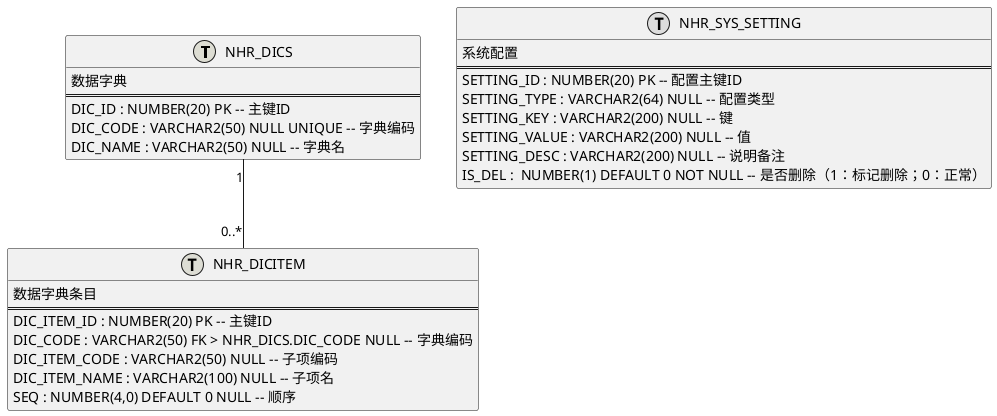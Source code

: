 PK
FK
UNIQUE
INDEX

@startuml 基础

class NHR_DICS <<(T,#DDDDD3)>> {
    数据字典
    ==
    DIC_ID : NUMBER(20) PK -- 主键ID
    DIC_CODE : VARCHAR2(50) NULL UNIQUE -- 字典编码
    DIC_NAME : VARCHAR2(50) NULL -- 字典名
}

class NHR_DICITEM <<(T,#DDDDD4)>> {
    数据字典条目
    ==
    DIC_ITEM_ID : NUMBER(20) PK -- 主键ID
    DIC_CODE : VARCHAR2(50) FK > NHR_DICS.DIC_CODE NULL -- 字典编码
    DIC_ITEM_CODE : VARCHAR2(50) NULL -- 子项编码
    DIC_ITEM_NAME : VARCHAR2(100) NULL -- 子项名
    SEQ : NUMBER(4,0) DEFAULT 0 NULL -- 顺序
    'UNIQUE DIC_CODE,DIC_ITEM_CODE
}

NHR_DICS "1" -- "0..*" NHR_DICITEM

class NHR_SYS_SETTING <<(T,#DDDDDD)>> {
    系统配置
    ==
    SETTING_ID : NUMBER(20) PK -- 配置主键ID
    SETTING_TYPE : VARCHAR2(64) NULL -- 配置类型
    SETTING_KEY : VARCHAR2(200) NULL -- 键
    SETTING_VALUE : VARCHAR2(200) NULL -- 值
    SETTING_DESC : VARCHAR2(200) NULL -- 说明备注
    IS_DEL :  NUMBER(1) DEFAULT 0 NOT NULL -- 是否删除（1：标记删除；0：正常）
}

@enduml
